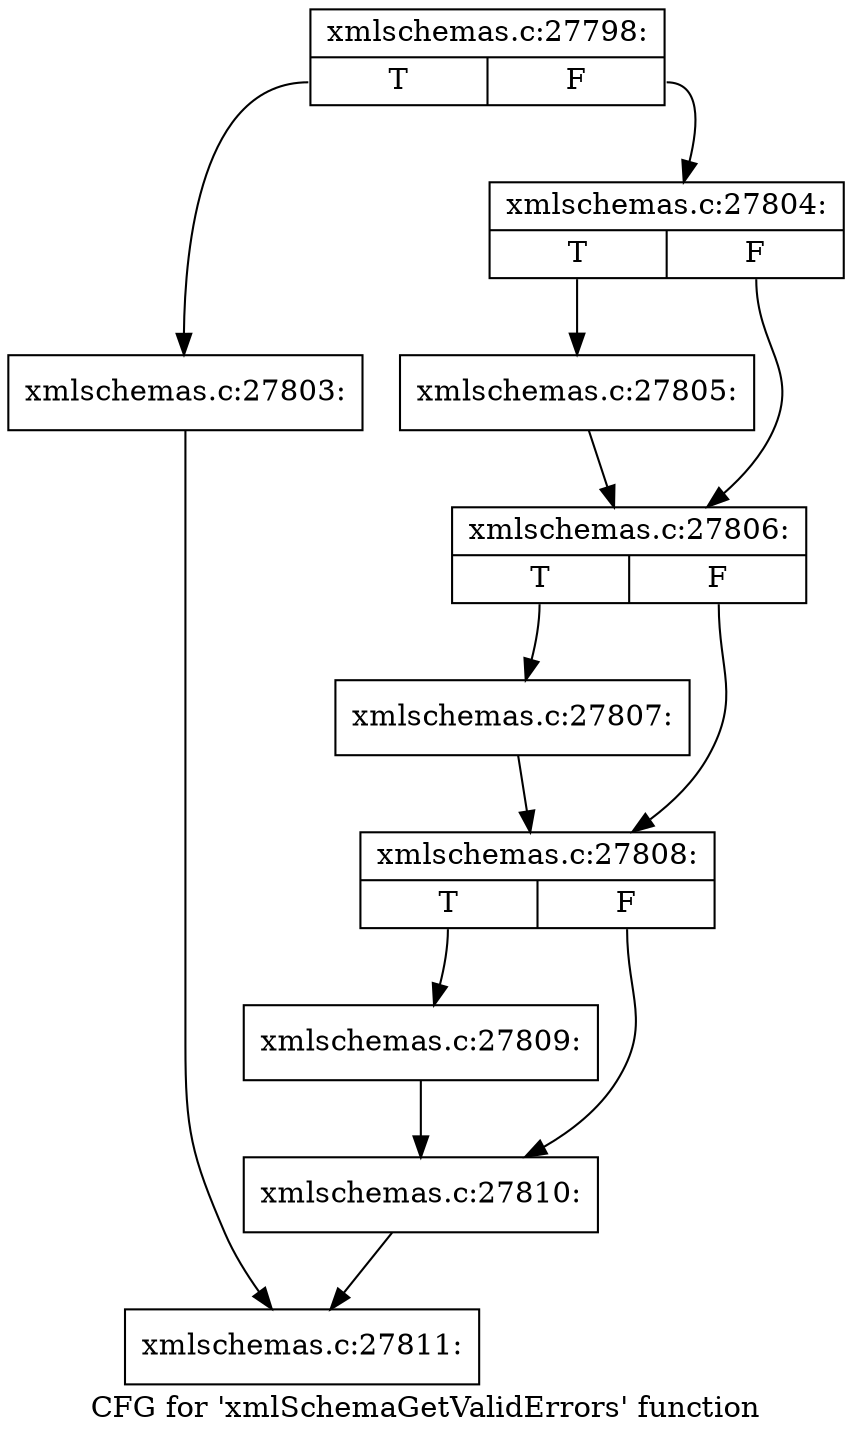 digraph "CFG for 'xmlSchemaGetValidErrors' function" {
	label="CFG for 'xmlSchemaGetValidErrors' function";

	Node0x4a95790 [shape=record,label="{xmlschemas.c:27798:|{<s0>T|<s1>F}}"];
	Node0x4a95790:s0 -> Node0x4a96800;
	Node0x4a95790:s1 -> Node0x4a96850;
	Node0x4a96800 [shape=record,label="{xmlschemas.c:27803:}"];
	Node0x4a96800 -> Node0x4a95ac0;
	Node0x4a96850 [shape=record,label="{xmlschemas.c:27804:|{<s0>T|<s1>F}}"];
	Node0x4a96850:s0 -> Node0x4a96d10;
	Node0x4a96850:s1 -> Node0x4a96d60;
	Node0x4a96d10 [shape=record,label="{xmlschemas.c:27805:}"];
	Node0x4a96d10 -> Node0x4a96d60;
	Node0x4a96d60 [shape=record,label="{xmlschemas.c:27806:|{<s0>T|<s1>F}}"];
	Node0x4a96d60:s0 -> Node0x4a97830;
	Node0x4a96d60:s1 -> Node0x4a97880;
	Node0x4a97830 [shape=record,label="{xmlschemas.c:27807:}"];
	Node0x4a97830 -> Node0x4a97880;
	Node0x4a97880 [shape=record,label="{xmlschemas.c:27808:|{<s0>T|<s1>F}}"];
	Node0x4a97880:s0 -> Node0x4a97f30;
	Node0x4a97880:s1 -> Node0x4a97f80;
	Node0x4a97f30 [shape=record,label="{xmlschemas.c:27809:}"];
	Node0x4a97f30 -> Node0x4a97f80;
	Node0x4a97f80 [shape=record,label="{xmlschemas.c:27810:}"];
	Node0x4a97f80 -> Node0x4a95ac0;
	Node0x4a95ac0 [shape=record,label="{xmlschemas.c:27811:}"];
}
